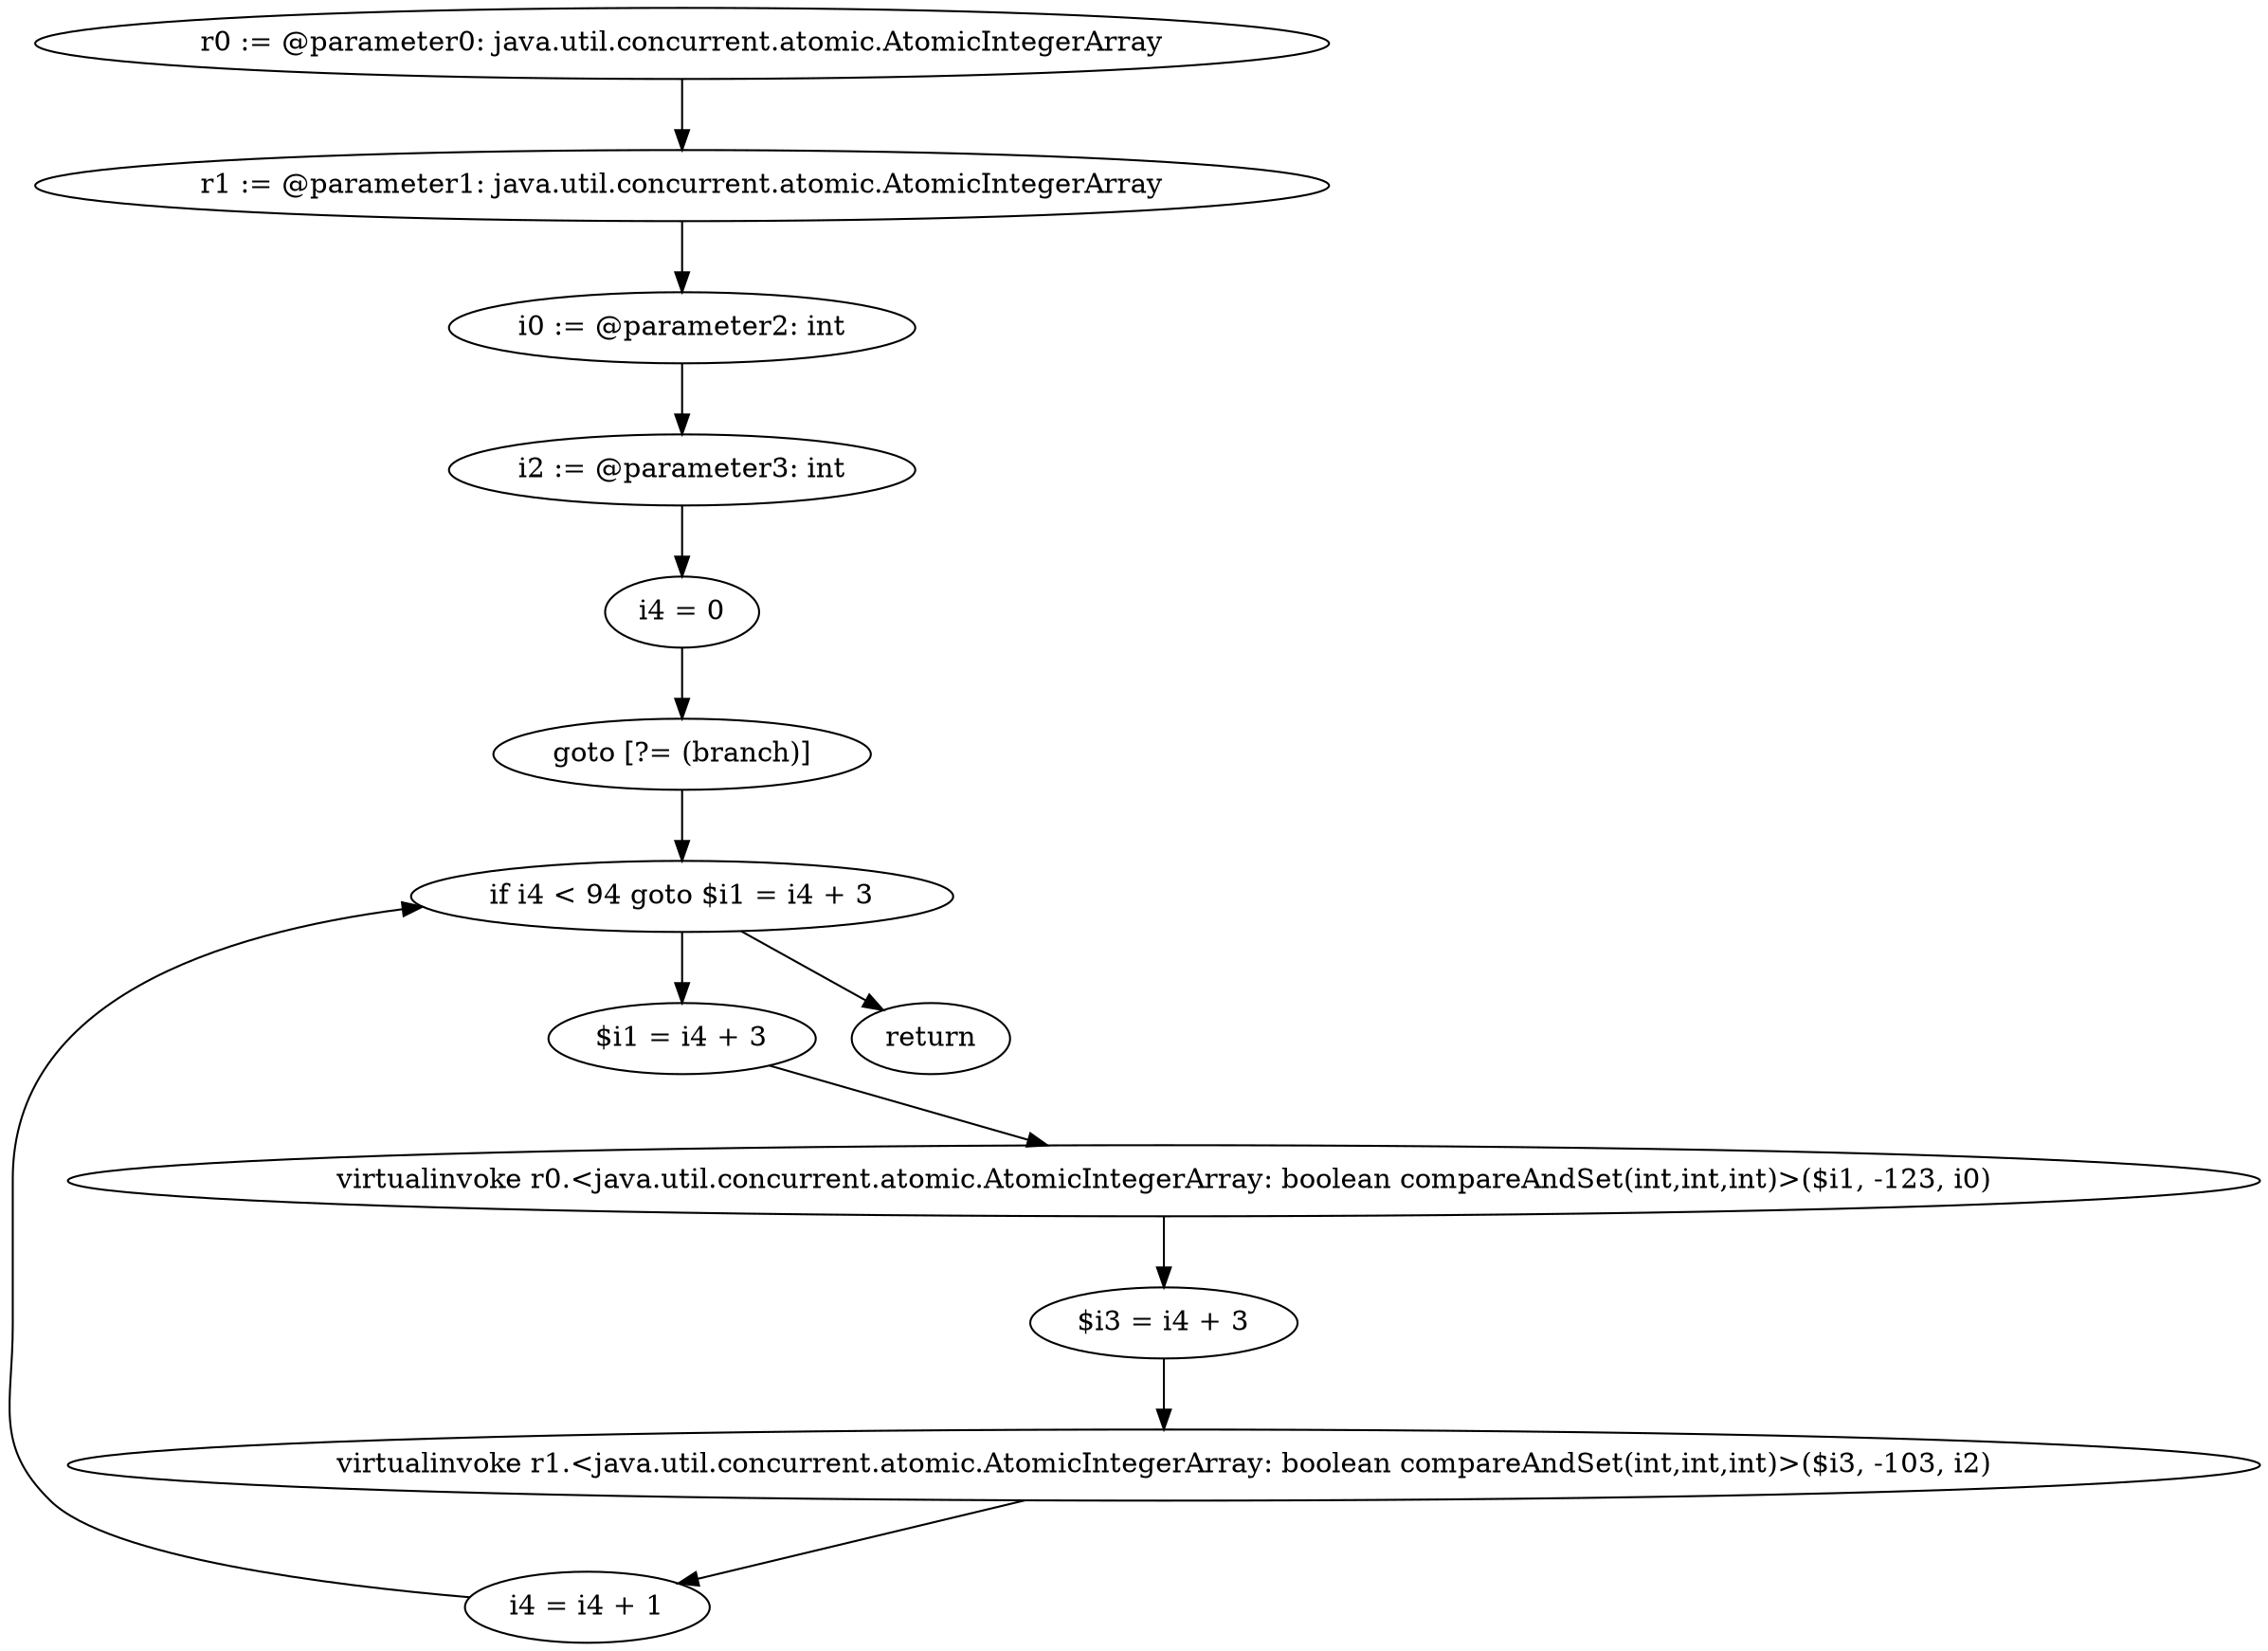 digraph "unitGraph" {
    "r0 := @parameter0: java.util.concurrent.atomic.AtomicIntegerArray"
    "r1 := @parameter1: java.util.concurrent.atomic.AtomicIntegerArray"
    "i0 := @parameter2: int"
    "i2 := @parameter3: int"
    "i4 = 0"
    "goto [?= (branch)]"
    "$i1 = i4 + 3"
    "virtualinvoke r0.<java.util.concurrent.atomic.AtomicIntegerArray: boolean compareAndSet(int,int,int)>($i1, -123, i0)"
    "$i3 = i4 + 3"
    "virtualinvoke r1.<java.util.concurrent.atomic.AtomicIntegerArray: boolean compareAndSet(int,int,int)>($i3, -103, i2)"
    "i4 = i4 + 1"
    "if i4 < 94 goto $i1 = i4 + 3"
    "return"
    "r0 := @parameter0: java.util.concurrent.atomic.AtomicIntegerArray"->"r1 := @parameter1: java.util.concurrent.atomic.AtomicIntegerArray";
    "r1 := @parameter1: java.util.concurrent.atomic.AtomicIntegerArray"->"i0 := @parameter2: int";
    "i0 := @parameter2: int"->"i2 := @parameter3: int";
    "i2 := @parameter3: int"->"i4 = 0";
    "i4 = 0"->"goto [?= (branch)]";
    "goto [?= (branch)]"->"if i4 < 94 goto $i1 = i4 + 3";
    "$i1 = i4 + 3"->"virtualinvoke r0.<java.util.concurrent.atomic.AtomicIntegerArray: boolean compareAndSet(int,int,int)>($i1, -123, i0)";
    "virtualinvoke r0.<java.util.concurrent.atomic.AtomicIntegerArray: boolean compareAndSet(int,int,int)>($i1, -123, i0)"->"$i3 = i4 + 3";
    "$i3 = i4 + 3"->"virtualinvoke r1.<java.util.concurrent.atomic.AtomicIntegerArray: boolean compareAndSet(int,int,int)>($i3, -103, i2)";
    "virtualinvoke r1.<java.util.concurrent.atomic.AtomicIntegerArray: boolean compareAndSet(int,int,int)>($i3, -103, i2)"->"i4 = i4 + 1";
    "i4 = i4 + 1"->"if i4 < 94 goto $i1 = i4 + 3";
    "if i4 < 94 goto $i1 = i4 + 3"->"return";
    "if i4 < 94 goto $i1 = i4 + 3"->"$i1 = i4 + 3";
}
